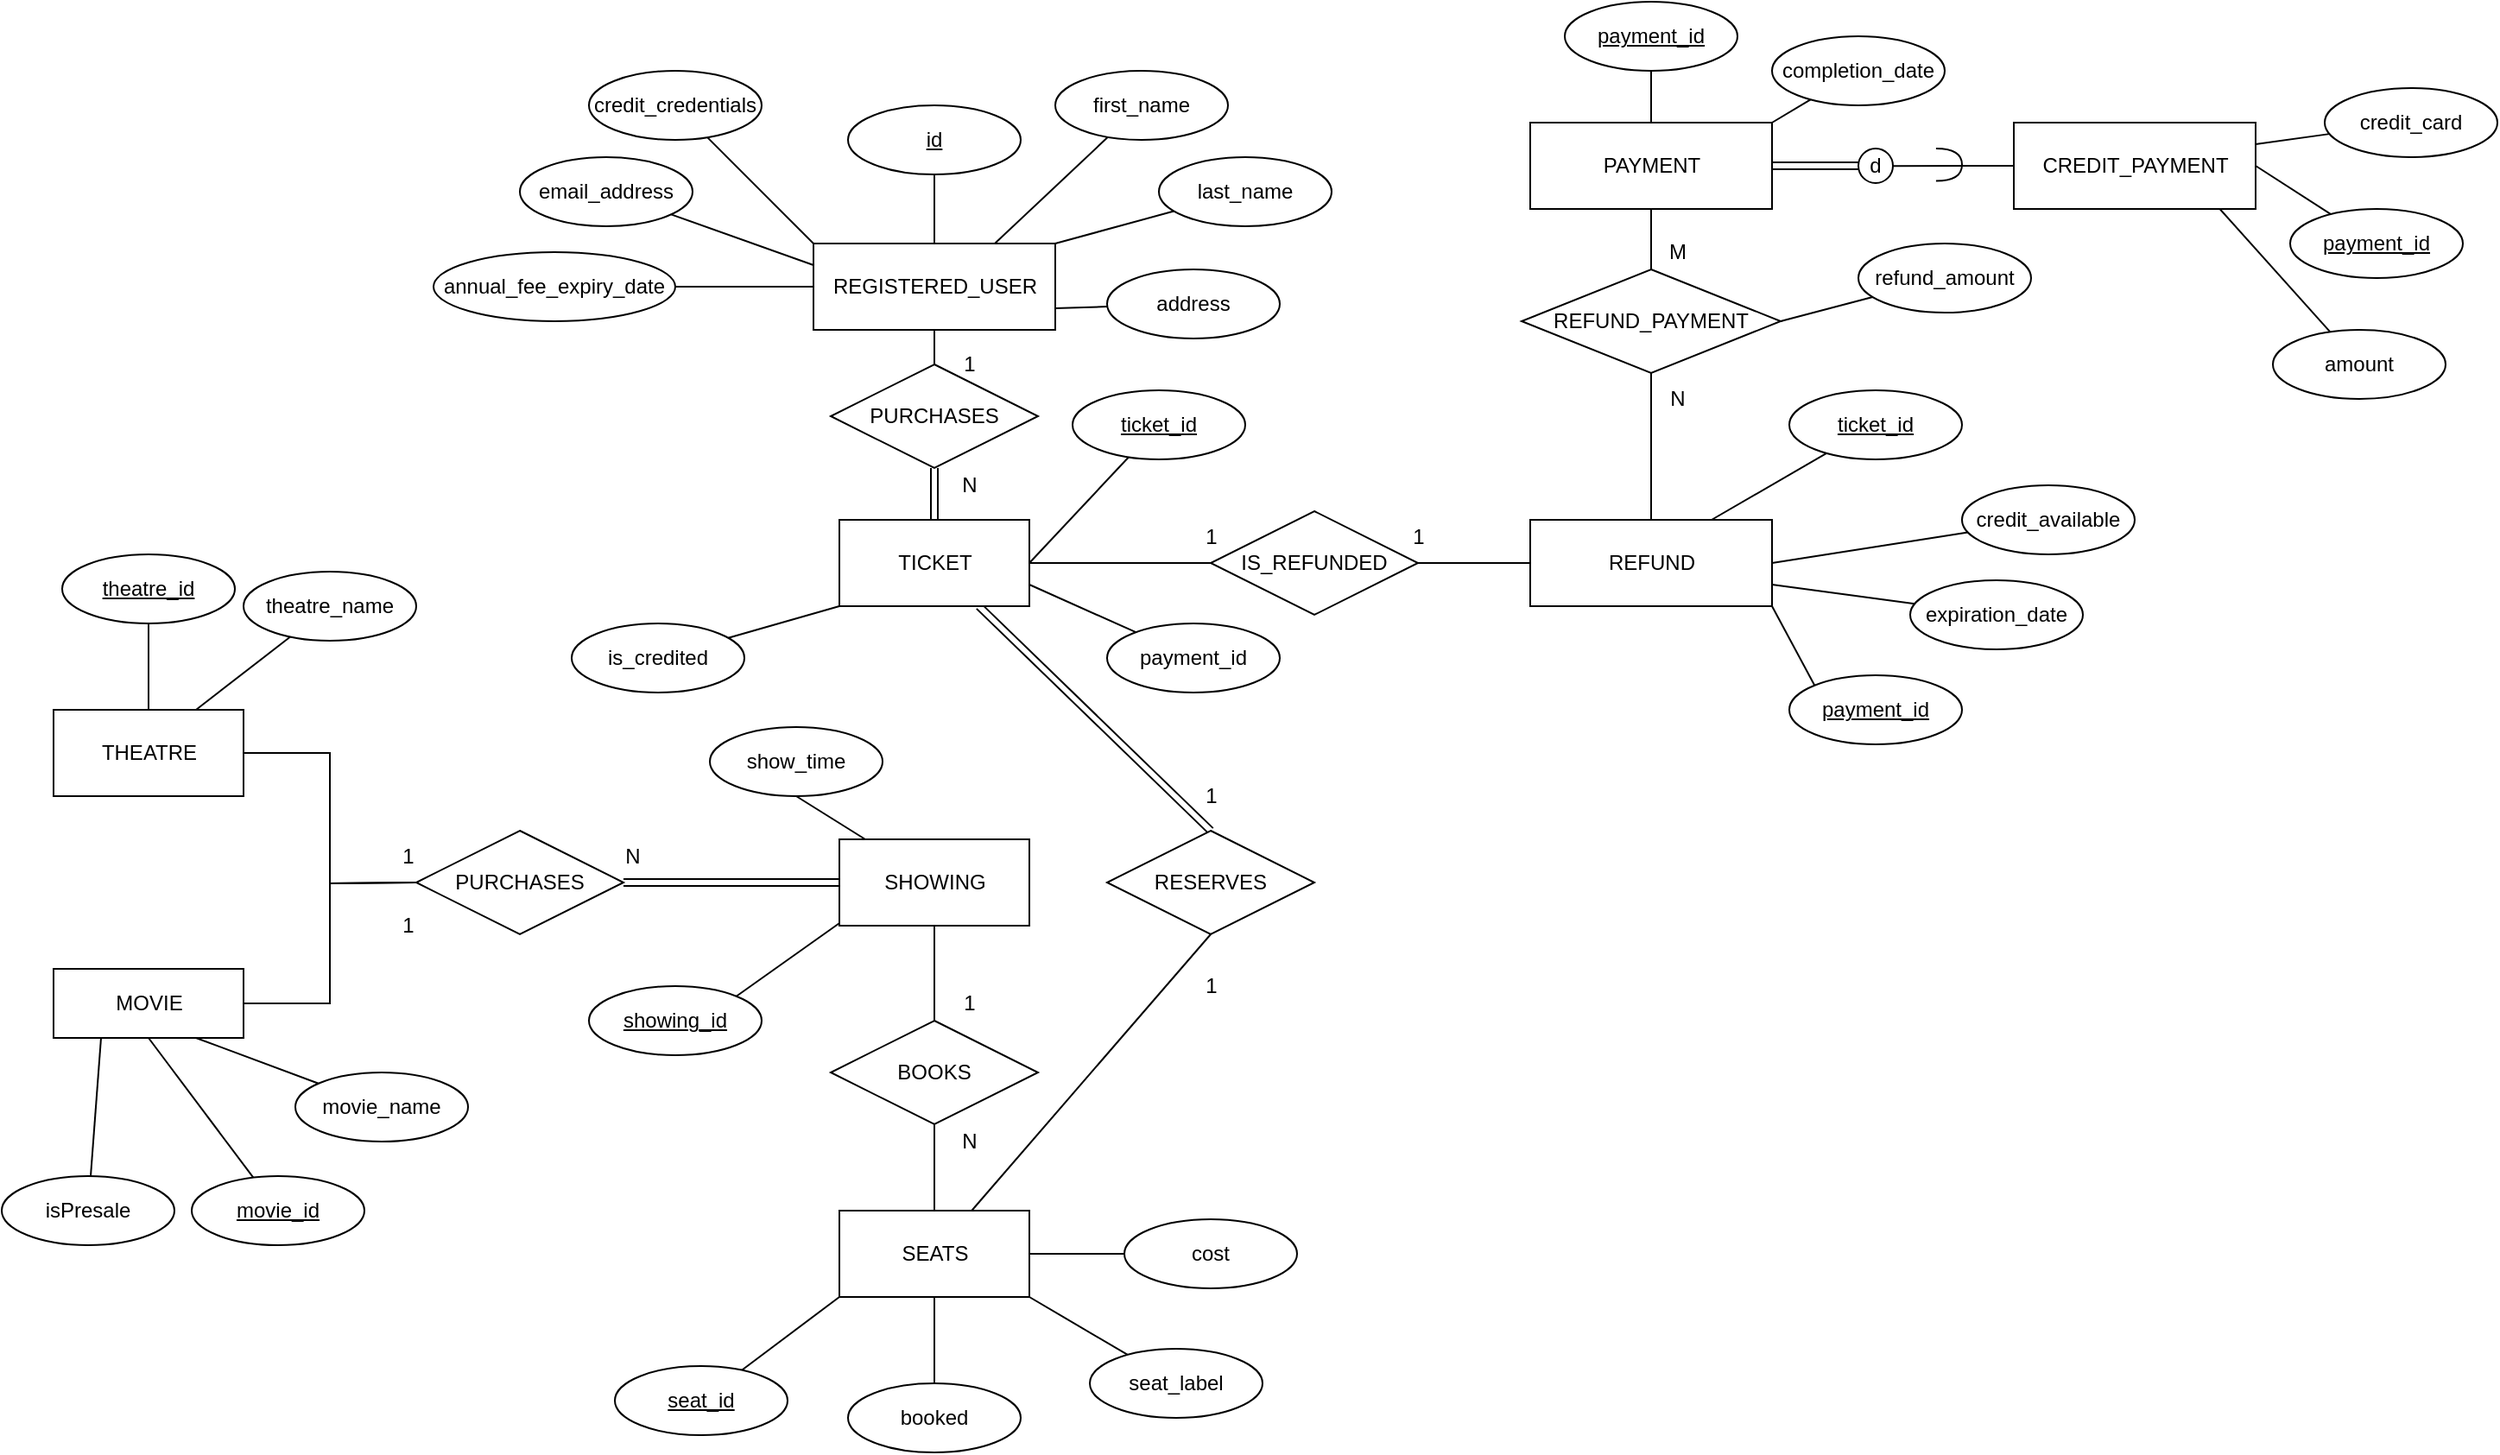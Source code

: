 <mxfile>
    <diagram id="lrpJYUM9OQKFdtNW1zxQ" name="Page-1">
        <mxGraphModel dx="-266" dy="916" grid="1" gridSize="10" guides="1" tooltips="1" connect="1" arrows="1" fold="1" page="1" pageScale="1" pageWidth="850" pageHeight="1100" math="0" shadow="0">
            <root>
                <mxCell id="0"/>
                <mxCell id="1" parent="0"/>
                <mxCell id="bqG94RJb7h305sRFG-q4-37" style="edgeStyle=orthogonalEdgeStyle;rounded=0;orthogonalLoop=1;jettySize=auto;html=1;entryX=0.5;entryY=0;entryDx=0;entryDy=0;endArrow=none;endFill=0;" parent="1" source="bqG94RJb7h305sRFG-q4-29" target="bqG94RJb7h305sRFG-q4-36" edge="1">
                    <mxGeometry relative="1" as="geometry"/>
                </mxCell>
                <mxCell id="bqG94RJb7h305sRFG-q4-29" value="REGISTERED_USER" style="html=1;" parent="1" vertex="1">
                    <mxGeometry x="1340" y="160" width="140" height="50" as="geometry"/>
                </mxCell>
                <mxCell id="32" style="edgeStyle=none;html=1;entryX=0.5;entryY=0;entryDx=0;entryDy=0;endArrow=none;endFill=0;shape=link;" parent="1" source="bqG94RJb7h305sRFG-q4-30" target="31" edge="1">
                    <mxGeometry relative="1" as="geometry"/>
                </mxCell>
                <mxCell id="bqG94RJb7h305sRFG-q4-30" value="TICKET" style="html=1;" parent="1" vertex="1">
                    <mxGeometry x="1355" y="320" width="110" height="50" as="geometry"/>
                </mxCell>
                <mxCell id="bqG94RJb7h305sRFG-q4-38" style="edgeStyle=orthogonalEdgeStyle;rounded=0;orthogonalLoop=1;jettySize=auto;html=1;entryX=0.5;entryY=0;entryDx=0;entryDy=0;endArrow=none;endFill=0;shape=link;" parent="1" source="bqG94RJb7h305sRFG-q4-36" target="bqG94RJb7h305sRFG-q4-30" edge="1">
                    <mxGeometry relative="1" as="geometry"/>
                </mxCell>
                <mxCell id="bqG94RJb7h305sRFG-q4-36" value="PURCHASES" style="shape=rhombus;perimeter=rhombusPerimeter;whiteSpace=wrap;html=1;align=center;" parent="1" vertex="1">
                    <mxGeometry x="1350" y="230" width="120" height="60" as="geometry"/>
                </mxCell>
                <mxCell id="bqG94RJb7h305sRFG-q4-49" value="MOVIE" style="html=1;" parent="1" vertex="1">
                    <mxGeometry x="900" y="580" width="110" height="40" as="geometry"/>
                </mxCell>
                <mxCell id="bqG94RJb7h305sRFG-q4-50" value="THEATRE" style="html=1;" parent="1" vertex="1">
                    <mxGeometry x="900" y="430" width="110" height="50" as="geometry"/>
                </mxCell>
                <mxCell id="bqG94RJb7h305sRFG-q4-51" style="edgeStyle=orthogonalEdgeStyle;rounded=0;orthogonalLoop=1;jettySize=auto;html=1;entryX=1;entryY=0.5;entryDx=0;entryDy=0;endArrow=none;endFill=0;exitX=0;exitY=0.5;exitDx=0;exitDy=0;" parent="1" target="bqG94RJb7h305sRFG-q4-49" edge="1">
                    <mxGeometry relative="1" as="geometry">
                        <mxPoint x="1110" y="530" as="sourcePoint"/>
                    </mxGeometry>
                </mxCell>
                <mxCell id="bqG94RJb7h305sRFG-q4-52" style="edgeStyle=orthogonalEdgeStyle;rounded=0;orthogonalLoop=1;jettySize=auto;html=1;entryX=1;entryY=0.5;entryDx=0;entryDy=0;endArrow=none;endFill=0;exitX=0;exitY=0.5;exitDx=0;exitDy=0;" parent="1" target="bqG94RJb7h305sRFG-q4-50" edge="1">
                    <mxGeometry relative="1" as="geometry">
                        <mxPoint x="1110" y="530" as="sourcePoint"/>
                    </mxGeometry>
                </mxCell>
                <mxCell id="bqG94RJb7h305sRFG-q4-78" style="edgeStyle=none;rounded=0;orthogonalLoop=1;jettySize=auto;html=1;entryX=1;entryY=0;entryDx=0;entryDy=0;endArrow=none;endFill=0;exitX=0;exitY=1;exitDx=0;exitDy=0;" parent="1" target="20" edge="1">
                    <mxGeometry relative="1" as="geometry">
                        <mxPoint x="1360" y="550" as="sourcePoint"/>
                        <mxPoint x="1310" y="600" as="targetPoint"/>
                    </mxGeometry>
                </mxCell>
                <mxCell id="bqG94RJb7h305sRFG-q4-59" style="edgeStyle=none;rounded=0;orthogonalLoop=1;jettySize=auto;html=1;endArrow=none;endFill=0;entryX=1;entryY=0.5;entryDx=0;entryDy=0;exitX=0;exitY=0.5;exitDx=0;exitDy=0;shape=link;" parent="1" edge="1">
                    <mxGeometry relative="1" as="geometry">
                        <mxPoint x="1360" y="530" as="sourcePoint"/>
                        <mxPoint x="1230" y="530" as="targetPoint"/>
                    </mxGeometry>
                </mxCell>
                <mxCell id="bqG94RJb7h305sRFG-q4-69" style="edgeStyle=none;rounded=0;orthogonalLoop=1;jettySize=auto;html=1;entryX=0;entryY=1;entryDx=0;entryDy=0;endArrow=none;endFill=0;" parent="1" source="bqG94RJb7h305sRFG-q4-68" target="bqG94RJb7h305sRFG-q4-30" edge="1">
                    <mxGeometry relative="1" as="geometry"/>
                </mxCell>
                <mxCell id="bqG94RJb7h305sRFG-q4-68" value="is_credited" style="ellipse;whiteSpace=wrap;html=1;align=center;" parent="1" vertex="1">
                    <mxGeometry x="1200" y="380" width="100" height="40" as="geometry"/>
                </mxCell>
                <mxCell id="bqG94RJb7h305sRFG-q4-70" value="1" style="text;html=1;align=center;verticalAlign=middle;resizable=0;points=[];autosize=1;strokeColor=none;fillColor=none;" parent="1" vertex="1">
                    <mxGeometry x="1415" y="215" width="30" height="30" as="geometry"/>
                </mxCell>
                <mxCell id="bqG94RJb7h305sRFG-q4-71" value="N" style="text;html=1;align=center;verticalAlign=middle;resizable=0;points=[];autosize=1;strokeColor=none;fillColor=none;" parent="1" vertex="1">
                    <mxGeometry x="1415" y="285" width="30" height="30" as="geometry"/>
                </mxCell>
                <mxCell id="bqG94RJb7h305sRFG-q4-74" value="N" style="text;html=1;align=center;verticalAlign=middle;resizable=0;points=[];autosize=1;strokeColor=none;fillColor=none;" parent="1" vertex="1">
                    <mxGeometry x="1220" y="500" width="30" height="30" as="geometry"/>
                </mxCell>
                <mxCell id="bqG94RJb7h305sRFG-q4-75" value="1" style="text;html=1;align=center;verticalAlign=middle;resizable=0;points=[];autosize=1;strokeColor=none;fillColor=none;" parent="1" vertex="1">
                    <mxGeometry x="1090" y="540" width="30" height="30" as="geometry"/>
                </mxCell>
                <mxCell id="bqG94RJb7h305sRFG-q4-76" value="1" style="text;html=1;align=center;verticalAlign=middle;resizable=0;points=[];autosize=1;strokeColor=none;fillColor=none;" parent="1" vertex="1">
                    <mxGeometry x="1090" y="500" width="30" height="30" as="geometry"/>
                </mxCell>
                <mxCell id="bqG94RJb7h305sRFG-q4-85" style="edgeStyle=none;rounded=0;orthogonalLoop=1;jettySize=auto;html=1;entryX=1;entryY=0.5;entryDx=0;entryDy=0;endArrow=none;endFill=0;" parent="1" source="bqG94RJb7h305sRFG-q4-84" target="bqG94RJb7h305sRFG-q4-30" edge="1">
                    <mxGeometry relative="1" as="geometry"/>
                </mxCell>
                <mxCell id="bqG94RJb7h305sRFG-q4-84" value="&lt;u&gt;ticket_id&lt;/u&gt;" style="ellipse;whiteSpace=wrap;html=1;align=center;" parent="1" vertex="1">
                    <mxGeometry x="1490" y="245" width="100" height="40" as="geometry"/>
                </mxCell>
                <mxCell id="bqG94RJb7h305sRFG-q4-87" style="edgeStyle=none;rounded=0;orthogonalLoop=1;jettySize=auto;html=1;entryX=1;entryY=0;entryDx=0;entryDy=0;endArrow=none;endFill=0;" parent="1" source="bqG94RJb7h305sRFG-q4-86" target="bqG94RJb7h305sRFG-q4-29" edge="1">
                    <mxGeometry relative="1" as="geometry"/>
                </mxCell>
                <mxCell id="bqG94RJb7h305sRFG-q4-86" value="last_name" style="ellipse;whiteSpace=wrap;html=1;align=center;" parent="1" vertex="1">
                    <mxGeometry x="1540" y="110" width="100" height="40" as="geometry"/>
                </mxCell>
                <mxCell id="3" style="edgeStyle=none;html=1;entryX=0.5;entryY=0;entryDx=0;entryDy=0;endArrow=none;endFill=0;" parent="1" source="2" target="bqG94RJb7h305sRFG-q4-50" edge="1">
                    <mxGeometry relative="1" as="geometry"/>
                </mxCell>
                <mxCell id="2" value="&lt;u&gt;theatre_id&lt;/u&gt;" style="ellipse;whiteSpace=wrap;html=1;align=center;" parent="1" vertex="1">
                    <mxGeometry x="905" y="340" width="100" height="40" as="geometry"/>
                </mxCell>
                <mxCell id="5" style="edgeStyle=none;html=1;entryX=0.75;entryY=0;entryDx=0;entryDy=0;endArrow=none;endFill=0;" parent="1" source="4" target="bqG94RJb7h305sRFG-q4-50" edge="1">
                    <mxGeometry relative="1" as="geometry"/>
                </mxCell>
                <mxCell id="4" value="theatre_name" style="ellipse;whiteSpace=wrap;html=1;align=center;" parent="1" vertex="1">
                    <mxGeometry x="1010" y="350" width="100" height="40" as="geometry"/>
                </mxCell>
                <mxCell id="10" style="edgeStyle=none;html=1;entryX=0.75;entryY=1;entryDx=0;entryDy=0;endArrow=none;endFill=0;" parent="1" source="6" target="bqG94RJb7h305sRFG-q4-49" edge="1">
                    <mxGeometry relative="1" as="geometry"/>
                </mxCell>
                <mxCell id="6" value="movie_name" style="ellipse;whiteSpace=wrap;html=1;align=center;" parent="1" vertex="1">
                    <mxGeometry x="1040" y="640" width="100" height="40" as="geometry"/>
                </mxCell>
                <mxCell id="8" style="edgeStyle=none;html=1;entryX=0.5;entryY=1;entryDx=0;entryDy=0;endArrow=none;endFill=0;" parent="1" source="7" target="bqG94RJb7h305sRFG-q4-49" edge="1">
                    <mxGeometry relative="1" as="geometry"/>
                </mxCell>
                <mxCell id="7" value="&lt;u&gt;movie_id&lt;/u&gt;" style="ellipse;whiteSpace=wrap;html=1;align=center;" parent="1" vertex="1">
                    <mxGeometry x="980" y="700" width="100" height="40" as="geometry"/>
                </mxCell>
                <mxCell id="12" style="edgeStyle=none;html=1;entryX=0.5;entryY=0;entryDx=0;entryDy=0;endArrow=none;endFill=0;" parent="1" source="11" target="bqG94RJb7h305sRFG-q4-29" edge="1">
                    <mxGeometry relative="1" as="geometry"/>
                </mxCell>
                <mxCell id="11" value="&lt;u&gt;id&lt;/u&gt;" style="ellipse;whiteSpace=wrap;html=1;align=center;" parent="1" vertex="1">
                    <mxGeometry x="1360" y="80" width="100" height="40" as="geometry"/>
                </mxCell>
                <mxCell id="14" style="edgeStyle=none;html=1;entryX=1;entryY=0.75;entryDx=0;entryDy=0;endArrow=none;endFill=0;" parent="1" source="13" target="bqG94RJb7h305sRFG-q4-29" edge="1">
                    <mxGeometry relative="1" as="geometry"/>
                </mxCell>
                <mxCell id="13" value="address" style="ellipse;whiteSpace=wrap;html=1;align=center;" parent="1" vertex="1">
                    <mxGeometry x="1510" y="175" width="100" height="40" as="geometry"/>
                </mxCell>
                <mxCell id="19" style="edgeStyle=none;html=1;entryX=0;entryY=0;entryDx=0;entryDy=0;endArrow=none;endFill=0;" parent="1" source="15" target="bqG94RJb7h305sRFG-q4-29" edge="1">
                    <mxGeometry relative="1" as="geometry"/>
                </mxCell>
                <mxCell id="15" value="credit_credentials" style="ellipse;whiteSpace=wrap;html=1;align=center;" parent="1" vertex="1">
                    <mxGeometry x="1210" y="60" width="100" height="40" as="geometry"/>
                </mxCell>
                <mxCell id="18" style="edgeStyle=none;html=1;entryX=0;entryY=0.5;entryDx=0;entryDy=0;endArrow=none;endFill=0;" parent="1" source="17" target="bqG94RJb7h305sRFG-q4-29" edge="1">
                    <mxGeometry relative="1" as="geometry"/>
                </mxCell>
                <mxCell id="17" value="annual_fee_expiry_date" style="ellipse;whiteSpace=wrap;html=1;align=center;" parent="1" vertex="1">
                    <mxGeometry x="1120" y="165" width="140" height="40" as="geometry"/>
                </mxCell>
                <mxCell id="20" value="&lt;u&gt;showing_id&lt;/u&gt;" style="ellipse;whiteSpace=wrap;html=1;align=center;" parent="1" vertex="1">
                    <mxGeometry x="1210" y="590" width="100" height="40" as="geometry"/>
                </mxCell>
                <mxCell id="33" style="edgeStyle=none;html=1;entryX=0.5;entryY=1;entryDx=0;entryDy=0;endArrow=none;endFill=0;" parent="1" source="21" target="31" edge="1">
                    <mxGeometry relative="1" as="geometry"/>
                </mxCell>
                <mxCell id="21" value="SEATS" style="html=1;" parent="1" vertex="1">
                    <mxGeometry x="1355" y="720" width="110" height="50" as="geometry"/>
                </mxCell>
                <mxCell id="24" style="edgeStyle=none;html=1;entryX=0.5;entryY=0;entryDx=0;entryDy=0;endArrow=none;endFill=0;" parent="1" source="22" target="21" edge="1">
                    <mxGeometry relative="1" as="geometry"/>
                </mxCell>
                <mxCell id="22" value="BOOKS" style="shape=rhombus;perimeter=rhombusPerimeter;whiteSpace=wrap;html=1;align=center;" parent="1" vertex="1">
                    <mxGeometry x="1350" y="610" width="120" height="60" as="geometry"/>
                </mxCell>
                <mxCell id="23" style="edgeStyle=none;rounded=0;orthogonalLoop=1;jettySize=auto;html=1;entryX=0.5;entryY=1;entryDx=0;entryDy=0;endArrow=none;endFill=0;exitX=0.5;exitY=0;exitDx=0;exitDy=0;" parent="1" source="22" edge="1">
                    <mxGeometry relative="1" as="geometry">
                        <mxPoint x="1410" y="550" as="targetPoint"/>
                        <mxPoint x="1410" y="600" as="sourcePoint"/>
                    </mxGeometry>
                </mxCell>
                <mxCell id="26" style="edgeStyle=none;html=1;entryX=0;entryY=1;entryDx=0;entryDy=0;endArrow=none;endFill=0;" parent="1" source="25" target="21" edge="1">
                    <mxGeometry relative="1" as="geometry"/>
                </mxCell>
                <mxCell id="25" value="&lt;u&gt;seat_id&lt;/u&gt;" style="ellipse;whiteSpace=wrap;html=1;align=center;" parent="1" vertex="1">
                    <mxGeometry x="1225" y="810" width="100" height="40" as="geometry"/>
                </mxCell>
                <mxCell id="28" style="edgeStyle=none;html=1;entryX=0.5;entryY=1;entryDx=0;entryDy=0;endArrow=none;endFill=0;" parent="1" source="27" target="21" edge="1">
                    <mxGeometry relative="1" as="geometry"/>
                </mxCell>
                <mxCell id="27" value="booked" style="ellipse;whiteSpace=wrap;html=1;align=center;" parent="1" vertex="1">
                    <mxGeometry x="1360" y="820" width="100" height="40" as="geometry"/>
                </mxCell>
                <mxCell id="29" value="1" style="text;html=1;align=center;verticalAlign=middle;resizable=0;points=[];autosize=1;strokeColor=none;fillColor=none;" parent="1" vertex="1">
                    <mxGeometry x="1420" y="590" width="20" height="20" as="geometry"/>
                </mxCell>
                <mxCell id="30" value="N" style="text;html=1;align=center;verticalAlign=middle;resizable=0;points=[];autosize=1;strokeColor=none;fillColor=none;" parent="1" vertex="1">
                    <mxGeometry x="1420" y="670" width="20" height="20" as="geometry"/>
                </mxCell>
                <mxCell id="31" value="RESERVES" style="shape=rhombus;perimeter=rhombusPerimeter;whiteSpace=wrap;html=1;align=center;" parent="1" vertex="1">
                    <mxGeometry x="1510" y="500" width="120" height="60" as="geometry"/>
                </mxCell>
                <mxCell id="34" value="1" style="text;html=1;align=center;verticalAlign=middle;resizable=0;points=[];autosize=1;strokeColor=none;fillColor=none;" parent="1" vertex="1">
                    <mxGeometry x="1560" y="470" width="20" height="20" as="geometry"/>
                </mxCell>
                <mxCell id="35" value="1" style="text;html=1;align=center;verticalAlign=middle;resizable=0;points=[];autosize=1;strokeColor=none;fillColor=none;" parent="1" vertex="1">
                    <mxGeometry x="1560" y="580" width="20" height="20" as="geometry"/>
                </mxCell>
                <mxCell id="37" style="edgeStyle=none;html=1;entryX=0.25;entryY=1;entryDx=0;entryDy=0;endArrow=none;endFill=0;" edge="1" parent="1" source="36" target="bqG94RJb7h305sRFG-q4-49">
                    <mxGeometry relative="1" as="geometry"/>
                </mxCell>
                <mxCell id="36" value="isPresale" style="ellipse;whiteSpace=wrap;html=1;align=center;" vertex="1" parent="1">
                    <mxGeometry x="870" y="700" width="100" height="40" as="geometry"/>
                </mxCell>
                <mxCell id="40" style="edgeStyle=none;html=1;entryX=0.75;entryY=0;entryDx=0;entryDy=0;endArrow=none;endFill=0;" edge="1" parent="1" source="38" target="bqG94RJb7h305sRFG-q4-29">
                    <mxGeometry relative="1" as="geometry"/>
                </mxCell>
                <mxCell id="38" value="first_name" style="ellipse;whiteSpace=wrap;html=1;align=center;" vertex="1" parent="1">
                    <mxGeometry x="1480" y="60" width="100" height="40" as="geometry"/>
                </mxCell>
                <mxCell id="42" style="edgeStyle=none;html=1;entryX=0;entryY=0.25;entryDx=0;entryDy=0;endArrow=none;endFill=0;" edge="1" parent="1" source="41" target="bqG94RJb7h305sRFG-q4-29">
                    <mxGeometry relative="1" as="geometry"/>
                </mxCell>
                <mxCell id="41" value="email_address" style="ellipse;whiteSpace=wrap;html=1;align=center;" vertex="1" parent="1">
                    <mxGeometry x="1170" y="110" width="100" height="40" as="geometry"/>
                </mxCell>
                <mxCell id="43" value="PURCHASES" style="shape=rhombus;perimeter=rhombusPerimeter;whiteSpace=wrap;html=1;align=center;" vertex="1" parent="1">
                    <mxGeometry x="1110" y="500" width="120" height="60" as="geometry"/>
                </mxCell>
                <mxCell id="45" value="SHOWING" style="html=1;" vertex="1" parent="1">
                    <mxGeometry x="1355" y="505" width="110" height="50" as="geometry"/>
                </mxCell>
                <mxCell id="51" style="edgeStyle=none;html=1;exitX=0.5;exitY=1;exitDx=0;exitDy=0;endArrow=none;endFill=0;" edge="1" parent="1" source="50" target="45">
                    <mxGeometry relative="1" as="geometry"/>
                </mxCell>
                <mxCell id="50" value="show_time" style="ellipse;whiteSpace=wrap;html=1;align=center;" vertex="1" parent="1">
                    <mxGeometry x="1280" y="440" width="100" height="40" as="geometry"/>
                </mxCell>
                <mxCell id="53" style="edgeStyle=none;html=1;entryX=1;entryY=1;entryDx=0;entryDy=0;endArrow=none;endFill=0;" edge="1" parent="1" source="52" target="21">
                    <mxGeometry relative="1" as="geometry"/>
                </mxCell>
                <mxCell id="52" value="seat_label" style="ellipse;whiteSpace=wrap;html=1;align=center;" vertex="1" parent="1">
                    <mxGeometry x="1500" y="800" width="100" height="40" as="geometry"/>
                </mxCell>
                <mxCell id="55" style="edgeStyle=none;html=1;entryX=1;entryY=0.5;entryDx=0;entryDy=0;endArrow=none;endFill=0;" edge="1" parent="1" source="54" target="21">
                    <mxGeometry relative="1" as="geometry"/>
                </mxCell>
                <mxCell id="54" value="cost" style="ellipse;whiteSpace=wrap;html=1;align=center;" vertex="1" parent="1">
                    <mxGeometry x="1520" y="725" width="100" height="40" as="geometry"/>
                </mxCell>
                <mxCell id="57" style="edgeStyle=none;html=1;entryX=1;entryY=0.75;entryDx=0;entryDy=0;endArrow=none;endFill=0;" edge="1" parent="1" source="56" target="bqG94RJb7h305sRFG-q4-30">
                    <mxGeometry relative="1" as="geometry"/>
                </mxCell>
                <mxCell id="56" value="payment_id" style="ellipse;whiteSpace=wrap;html=1;align=center;" vertex="1" parent="1">
                    <mxGeometry x="1510" y="380" width="100" height="40" as="geometry"/>
                </mxCell>
                <mxCell id="83" style="edgeStyle=none;html=1;entryX=0.5;entryY=0;entryDx=0;entryDy=0;endArrow=none;endFill=0;" edge="1" parent="1" source="58" target="82">
                    <mxGeometry relative="1" as="geometry"/>
                </mxCell>
                <mxCell id="58" value="PAYMENT" style="html=1;" vertex="1" parent="1">
                    <mxGeometry x="1755" y="90" width="140" height="50" as="geometry"/>
                </mxCell>
                <mxCell id="59" value="REFUND" style="html=1;" vertex="1" parent="1">
                    <mxGeometry x="1755" y="320" width="140" height="50" as="geometry"/>
                </mxCell>
                <mxCell id="62" style="edgeStyle=none;html=1;endArrow=none;endFill=0;entryX=0;entryY=0;entryDx=0;entryDy=0;exitX=1;exitY=1;exitDx=0;exitDy=0;" edge="1" parent="1" source="59" target="73">
                    <mxGeometry relative="1" as="geometry">
                        <mxPoint x="1915" y="340" as="targetPoint"/>
                        <mxPoint x="1895" y="348.904" as="sourcePoint"/>
                    </mxGeometry>
                </mxCell>
                <mxCell id="65" style="edgeStyle=none;html=1;entryX=0.5;entryY=0;entryDx=0;entryDy=0;endArrow=none;endFill=0;" edge="1" parent="1" source="63" target="58">
                    <mxGeometry relative="1" as="geometry"/>
                </mxCell>
                <mxCell id="63" value="&lt;u&gt;payment_id&lt;/u&gt;" style="ellipse;whiteSpace=wrap;html=1;align=center;" vertex="1" parent="1">
                    <mxGeometry x="1775" y="20" width="100" height="40" as="geometry"/>
                </mxCell>
                <mxCell id="66" style="edgeStyle=none;html=1;entryX=1;entryY=0;entryDx=0;entryDy=0;endArrow=none;endFill=0;" edge="1" parent="1" source="64" target="58">
                    <mxGeometry relative="1" as="geometry"/>
                </mxCell>
                <mxCell id="64" value="completion_date" style="ellipse;whiteSpace=wrap;html=1;align=center;" vertex="1" parent="1">
                    <mxGeometry x="1895" y="40" width="100" height="40" as="geometry"/>
                </mxCell>
                <mxCell id="68" style="edgeStyle=none;html=1;entryX=0.75;entryY=0;entryDx=0;entryDy=0;endArrow=none;endFill=0;" edge="1" parent="1" source="67" target="59">
                    <mxGeometry relative="1" as="geometry"/>
                </mxCell>
                <mxCell id="67" value="&lt;u&gt;ticket_id&lt;/u&gt;" style="ellipse;whiteSpace=wrap;html=1;align=center;" vertex="1" parent="1">
                    <mxGeometry x="1905" y="245" width="100" height="40" as="geometry"/>
                </mxCell>
                <mxCell id="70" style="edgeStyle=none;html=1;entryX=1;entryY=0.5;entryDx=0;entryDy=0;endArrow=none;endFill=0;" edge="1" parent="1" source="69" target="59">
                    <mxGeometry relative="1" as="geometry"/>
                </mxCell>
                <mxCell id="69" value="credit_available" style="ellipse;whiteSpace=wrap;html=1;align=center;" vertex="1" parent="1">
                    <mxGeometry x="2005" y="300" width="100" height="40" as="geometry"/>
                </mxCell>
                <mxCell id="72" style="edgeStyle=none;html=1;entryX=1;entryY=0.75;entryDx=0;entryDy=0;endArrow=none;endFill=0;" edge="1" parent="1" source="71" target="59">
                    <mxGeometry relative="1" as="geometry"/>
                </mxCell>
                <mxCell id="71" value="expiration_date" style="ellipse;whiteSpace=wrap;html=1;align=center;" vertex="1" parent="1">
                    <mxGeometry x="1975" y="355" width="100" height="40" as="geometry"/>
                </mxCell>
                <mxCell id="73" value="&lt;u&gt;payment_id&lt;/u&gt;" style="ellipse;whiteSpace=wrap;html=1;align=center;" vertex="1" parent="1">
                    <mxGeometry x="1905" y="410" width="100" height="40" as="geometry"/>
                </mxCell>
                <mxCell id="75" style="edgeStyle=none;html=1;endArrow=none;endFill=0;entryX=1;entryY=0.5;entryDx=0;entryDy=0;" edge="1" parent="1" source="74" target="82">
                    <mxGeometry relative="1" as="geometry">
                        <mxPoint x="1860" y="400" as="targetPoint"/>
                    </mxGeometry>
                </mxCell>
                <mxCell id="74" value="refund_amount" style="ellipse;whiteSpace=wrap;html=1;align=center;" vertex="1" parent="1">
                    <mxGeometry x="1945" y="160" width="100" height="40" as="geometry"/>
                </mxCell>
                <mxCell id="84" style="edgeStyle=none;html=1;endArrow=none;endFill=0;" edge="1" parent="1" source="82" target="59">
                    <mxGeometry relative="1" as="geometry"/>
                </mxCell>
                <mxCell id="82" value="REFUND_PAYMENT" style="shape=rhombus;perimeter=rhombusPerimeter;whiteSpace=wrap;html=1;align=center;" vertex="1" parent="1">
                    <mxGeometry x="1750" y="175" width="150" height="60" as="geometry"/>
                </mxCell>
                <mxCell id="85" value="M" style="text;html=1;align=center;verticalAlign=middle;resizable=0;points=[];autosize=1;strokeColor=none;fillColor=none;" vertex="1" parent="1">
                    <mxGeometry x="1825" y="155" width="30" height="20" as="geometry"/>
                </mxCell>
                <mxCell id="86" value="N" style="text;html=1;align=center;verticalAlign=middle;resizable=0;points=[];autosize=1;strokeColor=none;fillColor=none;" vertex="1" parent="1">
                    <mxGeometry x="1830" y="240" width="20" height="20" as="geometry"/>
                </mxCell>
                <mxCell id="88" value="CREDIT_PAYMENT" style="html=1;" vertex="1" parent="1">
                    <mxGeometry x="2035" y="90" width="140" height="50" as="geometry"/>
                </mxCell>
                <mxCell id="89" style="edgeStyle=none;html=1;entryX=1;entryY=0.5;entryDx=0;entryDy=0;endArrow=none;endFill=0;" edge="1" parent="1" source="90" target="88">
                    <mxGeometry relative="1" as="geometry"/>
                </mxCell>
                <mxCell id="90" value="&lt;u&gt;payment_id&lt;/u&gt;" style="ellipse;whiteSpace=wrap;html=1;align=center;" vertex="1" parent="1">
                    <mxGeometry x="2195" y="140" width="100" height="40" as="geometry"/>
                </mxCell>
                <mxCell id="91" style="edgeStyle=none;html=1;entryX=0.852;entryY=1;entryDx=0;entryDy=0;entryPerimeter=0;endArrow=none;endFill=0;" edge="1" parent="1" source="92" target="88">
                    <mxGeometry relative="1" as="geometry"/>
                </mxCell>
                <mxCell id="92" value="amount" style="ellipse;whiteSpace=wrap;html=1;align=center;" vertex="1" parent="1">
                    <mxGeometry x="2185" y="210" width="100" height="40" as="geometry"/>
                </mxCell>
                <mxCell id="93" style="edgeStyle=none;html=1;entryX=1;entryY=0.25;entryDx=0;entryDy=0;endArrow=none;endFill=0;" edge="1" parent="1" source="94" target="88">
                    <mxGeometry relative="1" as="geometry"/>
                </mxCell>
                <mxCell id="94" value="credit_card" style="ellipse;whiteSpace=wrap;html=1;align=center;" vertex="1" parent="1">
                    <mxGeometry x="2215" y="70" width="100" height="40" as="geometry"/>
                </mxCell>
                <mxCell id="95" style="edgeStyle=none;html=1;entryX=1;entryY=0.5;entryDx=0;entryDy=0;endArrow=none;endFill=0;shape=link;" edge="1" parent="1" target="58">
                    <mxGeometry relative="1" as="geometry">
                        <mxPoint x="1945" y="115" as="sourcePoint"/>
                        <mxPoint x="1835" y="100" as="targetPoint"/>
                    </mxGeometry>
                </mxCell>
                <mxCell id="98" value="" style="edgeStyle=none;html=1;endArrow=none;endFill=0;" edge="1" parent="1" source="97" target="88">
                    <mxGeometry relative="1" as="geometry"/>
                </mxCell>
                <mxCell id="97" value="d" style="ellipse;whiteSpace=wrap;html=1;aspect=fixed;" vertex="1" parent="1">
                    <mxGeometry x="1945" y="105" width="20" height="20" as="geometry"/>
                </mxCell>
                <mxCell id="99" value="" style="shape=requiredInterface;html=1;verticalLabelPosition=bottom;sketch=0;rotation=0;" vertex="1" parent="1">
                    <mxGeometry x="1989.96" y="105" width="15.04" height="18.75" as="geometry"/>
                </mxCell>
                <mxCell id="106" style="edgeStyle=none;html=1;entryX=1;entryY=0.5;entryDx=0;entryDy=0;endArrow=none;endFill=0;" edge="1" parent="1" source="105" target="bqG94RJb7h305sRFG-q4-30">
                    <mxGeometry relative="1" as="geometry"/>
                </mxCell>
                <mxCell id="107" style="edgeStyle=none;html=1;entryX=0;entryY=0.5;entryDx=0;entryDy=0;endArrow=none;endFill=0;" edge="1" parent="1" source="105" target="59">
                    <mxGeometry relative="1" as="geometry"/>
                </mxCell>
                <mxCell id="105" value="IS_REFUNDED" style="shape=rhombus;perimeter=rhombusPerimeter;whiteSpace=wrap;html=1;align=center;" vertex="1" parent="1">
                    <mxGeometry x="1570" y="315" width="120" height="60" as="geometry"/>
                </mxCell>
                <mxCell id="108" value="1" style="text;html=1;align=center;verticalAlign=middle;resizable=0;points=[];autosize=1;strokeColor=none;fillColor=none;" vertex="1" parent="1">
                    <mxGeometry x="1560" y="320" width="20" height="20" as="geometry"/>
                </mxCell>
                <mxCell id="109" value="1" style="text;html=1;align=center;verticalAlign=middle;resizable=0;points=[];autosize=1;strokeColor=none;fillColor=none;" vertex="1" parent="1">
                    <mxGeometry x="1680" y="320" width="20" height="20" as="geometry"/>
                </mxCell>
            </root>
        </mxGraphModel>
    </diagram>
</mxfile>